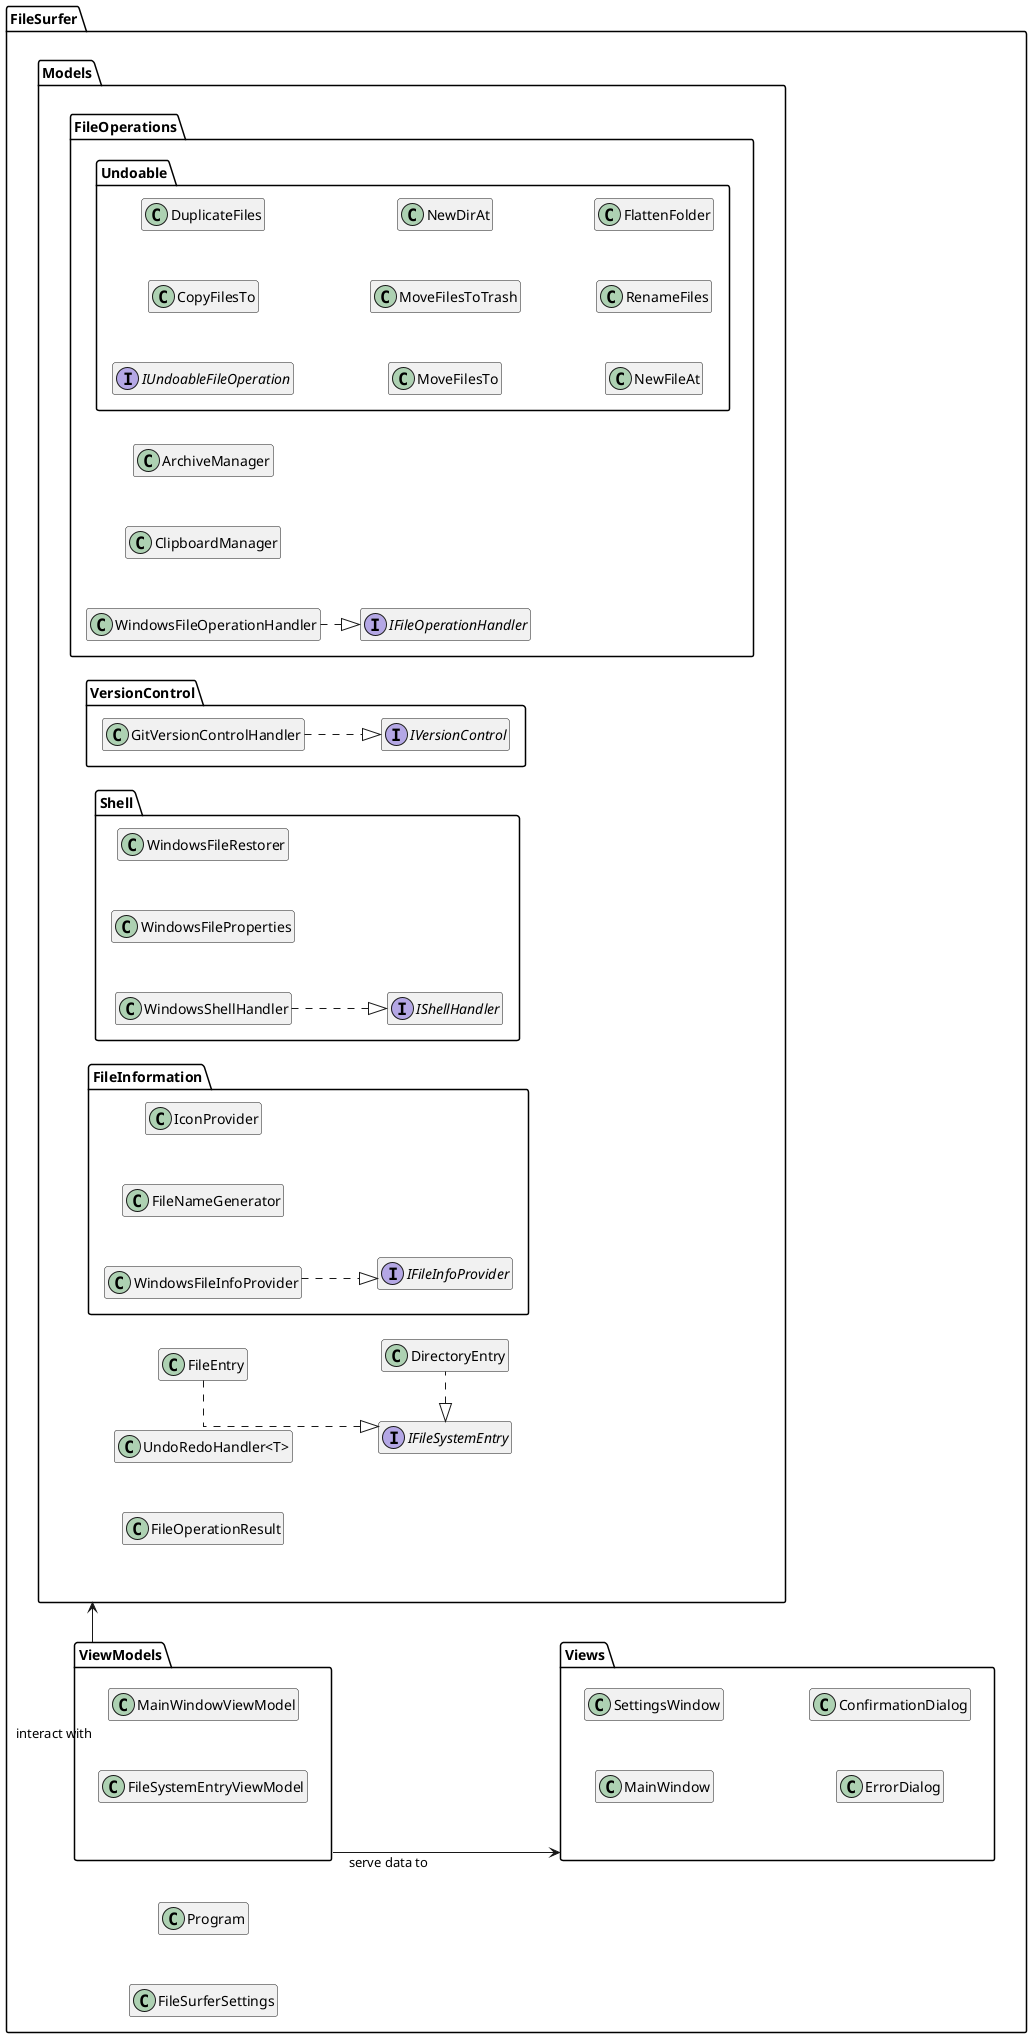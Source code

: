 @startuml
left to right direction
skinparam linetype ortho
skinparam nodesep 50
skinparam ranksep 40
hide empty members

namespace FileSurfer {
    class Program
    class FileSurferSettings
}

namespace FileSurfer.Models {
    interface IFileSystemEntry
    class FileEntry
    class DirectoryEntry
    class "UndoRedoHandler<T>"
    class FileOperationResult
    
    namespace FileOperations {
	interface IFileOperationHandler
	class ArchiveManager
	class ClipboardManager
	class WindowsFileOperationHandler
	
	namespace Undoable {
	    interface IUndoableFileOperation
	    class CopyFilesTo
	    class DuplicateFiles
	    class MoveFilesTo
	    class MoveFilesToTrash
	    class NewDirAt
	    class NewFileAt
	    class RenameFiles
	    class FlattenFolder
	}
    }

    namespace VersionControl {
	interface IVersionControl
	class GitVersionControlHandler
    }
    
    namespace Shell {
	class WindowsFileRestorer
	class WindowsFileProperties
	interface IShellHandler
	class WindowsShellHandler
    }

    namespace FileInformation {
	interface IFileInfoProvider
	class IconProvider
	class FileNameGenerator
	class WindowsFileInfoProvider
    }
}

namespace FileSurfer.ViewModels {
    class MainWindowViewModel
    class FileSystemEntryViewModel
}

namespace FileSurfer.Views {
    class MainWindow
    class SettingsWindow
    class ErrorDialog
    class ConfirmationDialog
}


FileSurfer.ViewModels -r-> FileSurfer.Models : interact with
FileSurfer.ViewModels -d--> FileSurfer.Views : serve data to

FileSurfer.Models.Shell.WindowsShellHandler ..|> FileSurfer.Models.Shell.IShellHandler
FileSurfer.Models.FileInformation.WindowsFileInfoProvider ..|> FileSurfer.Models.FileInformation.IFileInfoProvider
FileSurfer.Models.VersionControl.GitVersionControlHandler ..|> FileSurfer.Models.VersionControl.IVersionControl
FileSurfer.Models.FileOperations.WindowsFileOperationHandler ..|> FileSurfer.Models.FileOperations.IFileOperationHandler

FileSurfer.Models.FileEntry ..d|> FileSurfer.Models.IFileSystemEntry 
FileSurfer.Models.DirectoryEntry ..l|> FileSurfer.Models.IFileSystemEntry
@enduml